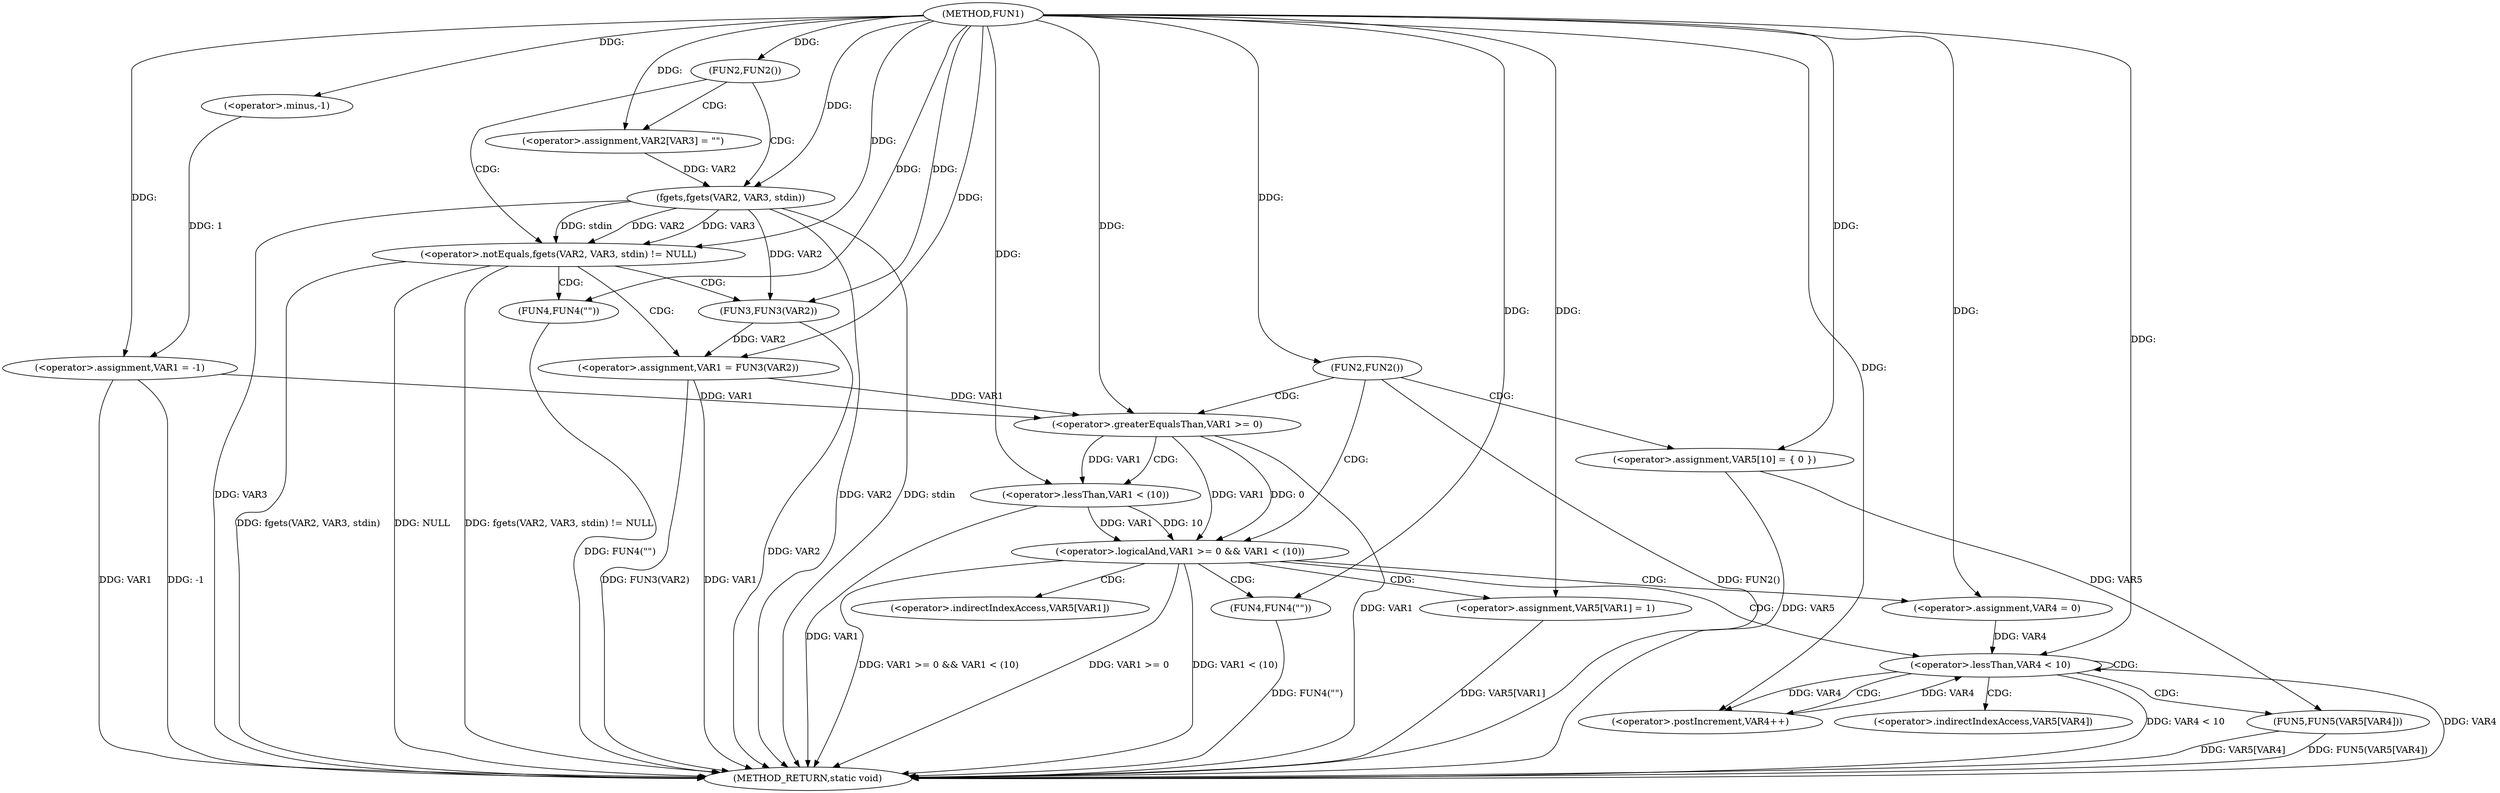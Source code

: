 digraph FUN1 {  
"1000100" [label = "(METHOD,FUN1)" ]
"1000171" [label = "(METHOD_RETURN,static void)" ]
"1000103" [label = "(<operator>.assignment,VAR1 = -1)" ]
"1000105" [label = "(<operator>.minus,-1)" ]
"1000108" [label = "(FUN2,FUN2())" ]
"1000112" [label = "(<operator>.assignment,VAR2[VAR3] = \"\")" ]
"1000116" [label = "(<operator>.notEquals,fgets(VAR2, VAR3, stdin) != NULL)" ]
"1000117" [label = "(fgets,fgets(VAR2, VAR3, stdin))" ]
"1000123" [label = "(<operator>.assignment,VAR1 = FUN3(VAR2))" ]
"1000125" [label = "(FUN3,FUN3(VAR2))" ]
"1000129" [label = "(FUN4,FUN4(\"\"))" ]
"1000132" [label = "(FUN2,FUN2())" ]
"1000137" [label = "(<operator>.assignment,VAR5[10] = { 0 })" ]
"1000140" [label = "(<operator>.logicalAnd,VAR1 >= 0 && VAR1 < (10))" ]
"1000141" [label = "(<operator>.greaterEqualsThan,VAR1 >= 0)" ]
"1000144" [label = "(<operator>.lessThan,VAR1 < (10))" ]
"1000148" [label = "(<operator>.assignment,VAR5[VAR1] = 1)" ]
"1000154" [label = "(<operator>.assignment,VAR4 = 0)" ]
"1000157" [label = "(<operator>.lessThan,VAR4 < 10)" ]
"1000160" [label = "(<operator>.postIncrement,VAR4++)" ]
"1000163" [label = "(FUN5,FUN5(VAR5[VAR4]))" ]
"1000169" [label = "(FUN4,FUN4(\"\"))" ]
"1000149" [label = "(<operator>.indirectIndexAccess,VAR5[VAR1])" ]
"1000164" [label = "(<operator>.indirectIndexAccess,VAR5[VAR4])" ]
  "1000116" -> "1000171"  [ label = "DDG: fgets(VAR2, VAR3, stdin)"] 
  "1000141" -> "1000171"  [ label = "DDG: VAR1"] 
  "1000123" -> "1000171"  [ label = "DDG: FUN3(VAR2)"] 
  "1000169" -> "1000171"  [ label = "DDG: FUN4(\"\")"] 
  "1000157" -> "1000171"  [ label = "DDG: VAR4 < 10"] 
  "1000103" -> "1000171"  [ label = "DDG: VAR1"] 
  "1000103" -> "1000171"  [ label = "DDG: -1"] 
  "1000140" -> "1000171"  [ label = "DDG: VAR1 >= 0 && VAR1 < (10)"] 
  "1000116" -> "1000171"  [ label = "DDG: NULL"] 
  "1000117" -> "1000171"  [ label = "DDG: VAR2"] 
  "1000117" -> "1000171"  [ label = "DDG: stdin"] 
  "1000144" -> "1000171"  [ label = "DDG: VAR1"] 
  "1000137" -> "1000171"  [ label = "DDG: VAR5"] 
  "1000117" -> "1000171"  [ label = "DDG: VAR3"] 
  "1000163" -> "1000171"  [ label = "DDG: FUN5(VAR5[VAR4])"] 
  "1000116" -> "1000171"  [ label = "DDG: fgets(VAR2, VAR3, stdin) != NULL"] 
  "1000123" -> "1000171"  [ label = "DDG: VAR1"] 
  "1000163" -> "1000171"  [ label = "DDG: VAR5[VAR4]"] 
  "1000125" -> "1000171"  [ label = "DDG: VAR2"] 
  "1000132" -> "1000171"  [ label = "DDG: FUN2()"] 
  "1000140" -> "1000171"  [ label = "DDG: VAR1 >= 0"] 
  "1000129" -> "1000171"  [ label = "DDG: FUN4(\"\")"] 
  "1000140" -> "1000171"  [ label = "DDG: VAR1 < (10)"] 
  "1000157" -> "1000171"  [ label = "DDG: VAR4"] 
  "1000148" -> "1000171"  [ label = "DDG: VAR5[VAR1]"] 
  "1000105" -> "1000103"  [ label = "DDG: 1"] 
  "1000100" -> "1000103"  [ label = "DDG: "] 
  "1000100" -> "1000105"  [ label = "DDG: "] 
  "1000100" -> "1000108"  [ label = "DDG: "] 
  "1000100" -> "1000112"  [ label = "DDG: "] 
  "1000117" -> "1000116"  [ label = "DDG: VAR2"] 
  "1000117" -> "1000116"  [ label = "DDG: VAR3"] 
  "1000117" -> "1000116"  [ label = "DDG: stdin"] 
  "1000112" -> "1000117"  [ label = "DDG: VAR2"] 
  "1000100" -> "1000117"  [ label = "DDG: "] 
  "1000100" -> "1000116"  [ label = "DDG: "] 
  "1000125" -> "1000123"  [ label = "DDG: VAR2"] 
  "1000100" -> "1000123"  [ label = "DDG: "] 
  "1000117" -> "1000125"  [ label = "DDG: VAR2"] 
  "1000100" -> "1000125"  [ label = "DDG: "] 
  "1000100" -> "1000129"  [ label = "DDG: "] 
  "1000100" -> "1000132"  [ label = "DDG: "] 
  "1000100" -> "1000137"  [ label = "DDG: "] 
  "1000141" -> "1000140"  [ label = "DDG: VAR1"] 
  "1000141" -> "1000140"  [ label = "DDG: 0"] 
  "1000103" -> "1000141"  [ label = "DDG: VAR1"] 
  "1000123" -> "1000141"  [ label = "DDG: VAR1"] 
  "1000100" -> "1000141"  [ label = "DDG: "] 
  "1000144" -> "1000140"  [ label = "DDG: VAR1"] 
  "1000144" -> "1000140"  [ label = "DDG: 10"] 
  "1000141" -> "1000144"  [ label = "DDG: VAR1"] 
  "1000100" -> "1000144"  [ label = "DDG: "] 
  "1000100" -> "1000148"  [ label = "DDG: "] 
  "1000100" -> "1000154"  [ label = "DDG: "] 
  "1000154" -> "1000157"  [ label = "DDG: VAR4"] 
  "1000160" -> "1000157"  [ label = "DDG: VAR4"] 
  "1000100" -> "1000157"  [ label = "DDG: "] 
  "1000157" -> "1000160"  [ label = "DDG: VAR4"] 
  "1000100" -> "1000160"  [ label = "DDG: "] 
  "1000137" -> "1000163"  [ label = "DDG: VAR5"] 
  "1000100" -> "1000169"  [ label = "DDG: "] 
  "1000108" -> "1000112"  [ label = "CDG: "] 
  "1000108" -> "1000116"  [ label = "CDG: "] 
  "1000108" -> "1000117"  [ label = "CDG: "] 
  "1000116" -> "1000125"  [ label = "CDG: "] 
  "1000116" -> "1000129"  [ label = "CDG: "] 
  "1000116" -> "1000123"  [ label = "CDG: "] 
  "1000132" -> "1000137"  [ label = "CDG: "] 
  "1000132" -> "1000141"  [ label = "CDG: "] 
  "1000132" -> "1000140"  [ label = "CDG: "] 
  "1000140" -> "1000154"  [ label = "CDG: "] 
  "1000140" -> "1000148"  [ label = "CDG: "] 
  "1000140" -> "1000157"  [ label = "CDG: "] 
  "1000140" -> "1000149"  [ label = "CDG: "] 
  "1000140" -> "1000169"  [ label = "CDG: "] 
  "1000141" -> "1000144"  [ label = "CDG: "] 
  "1000157" -> "1000163"  [ label = "CDG: "] 
  "1000157" -> "1000164"  [ label = "CDG: "] 
  "1000157" -> "1000160"  [ label = "CDG: "] 
  "1000157" -> "1000157"  [ label = "CDG: "] 
}
